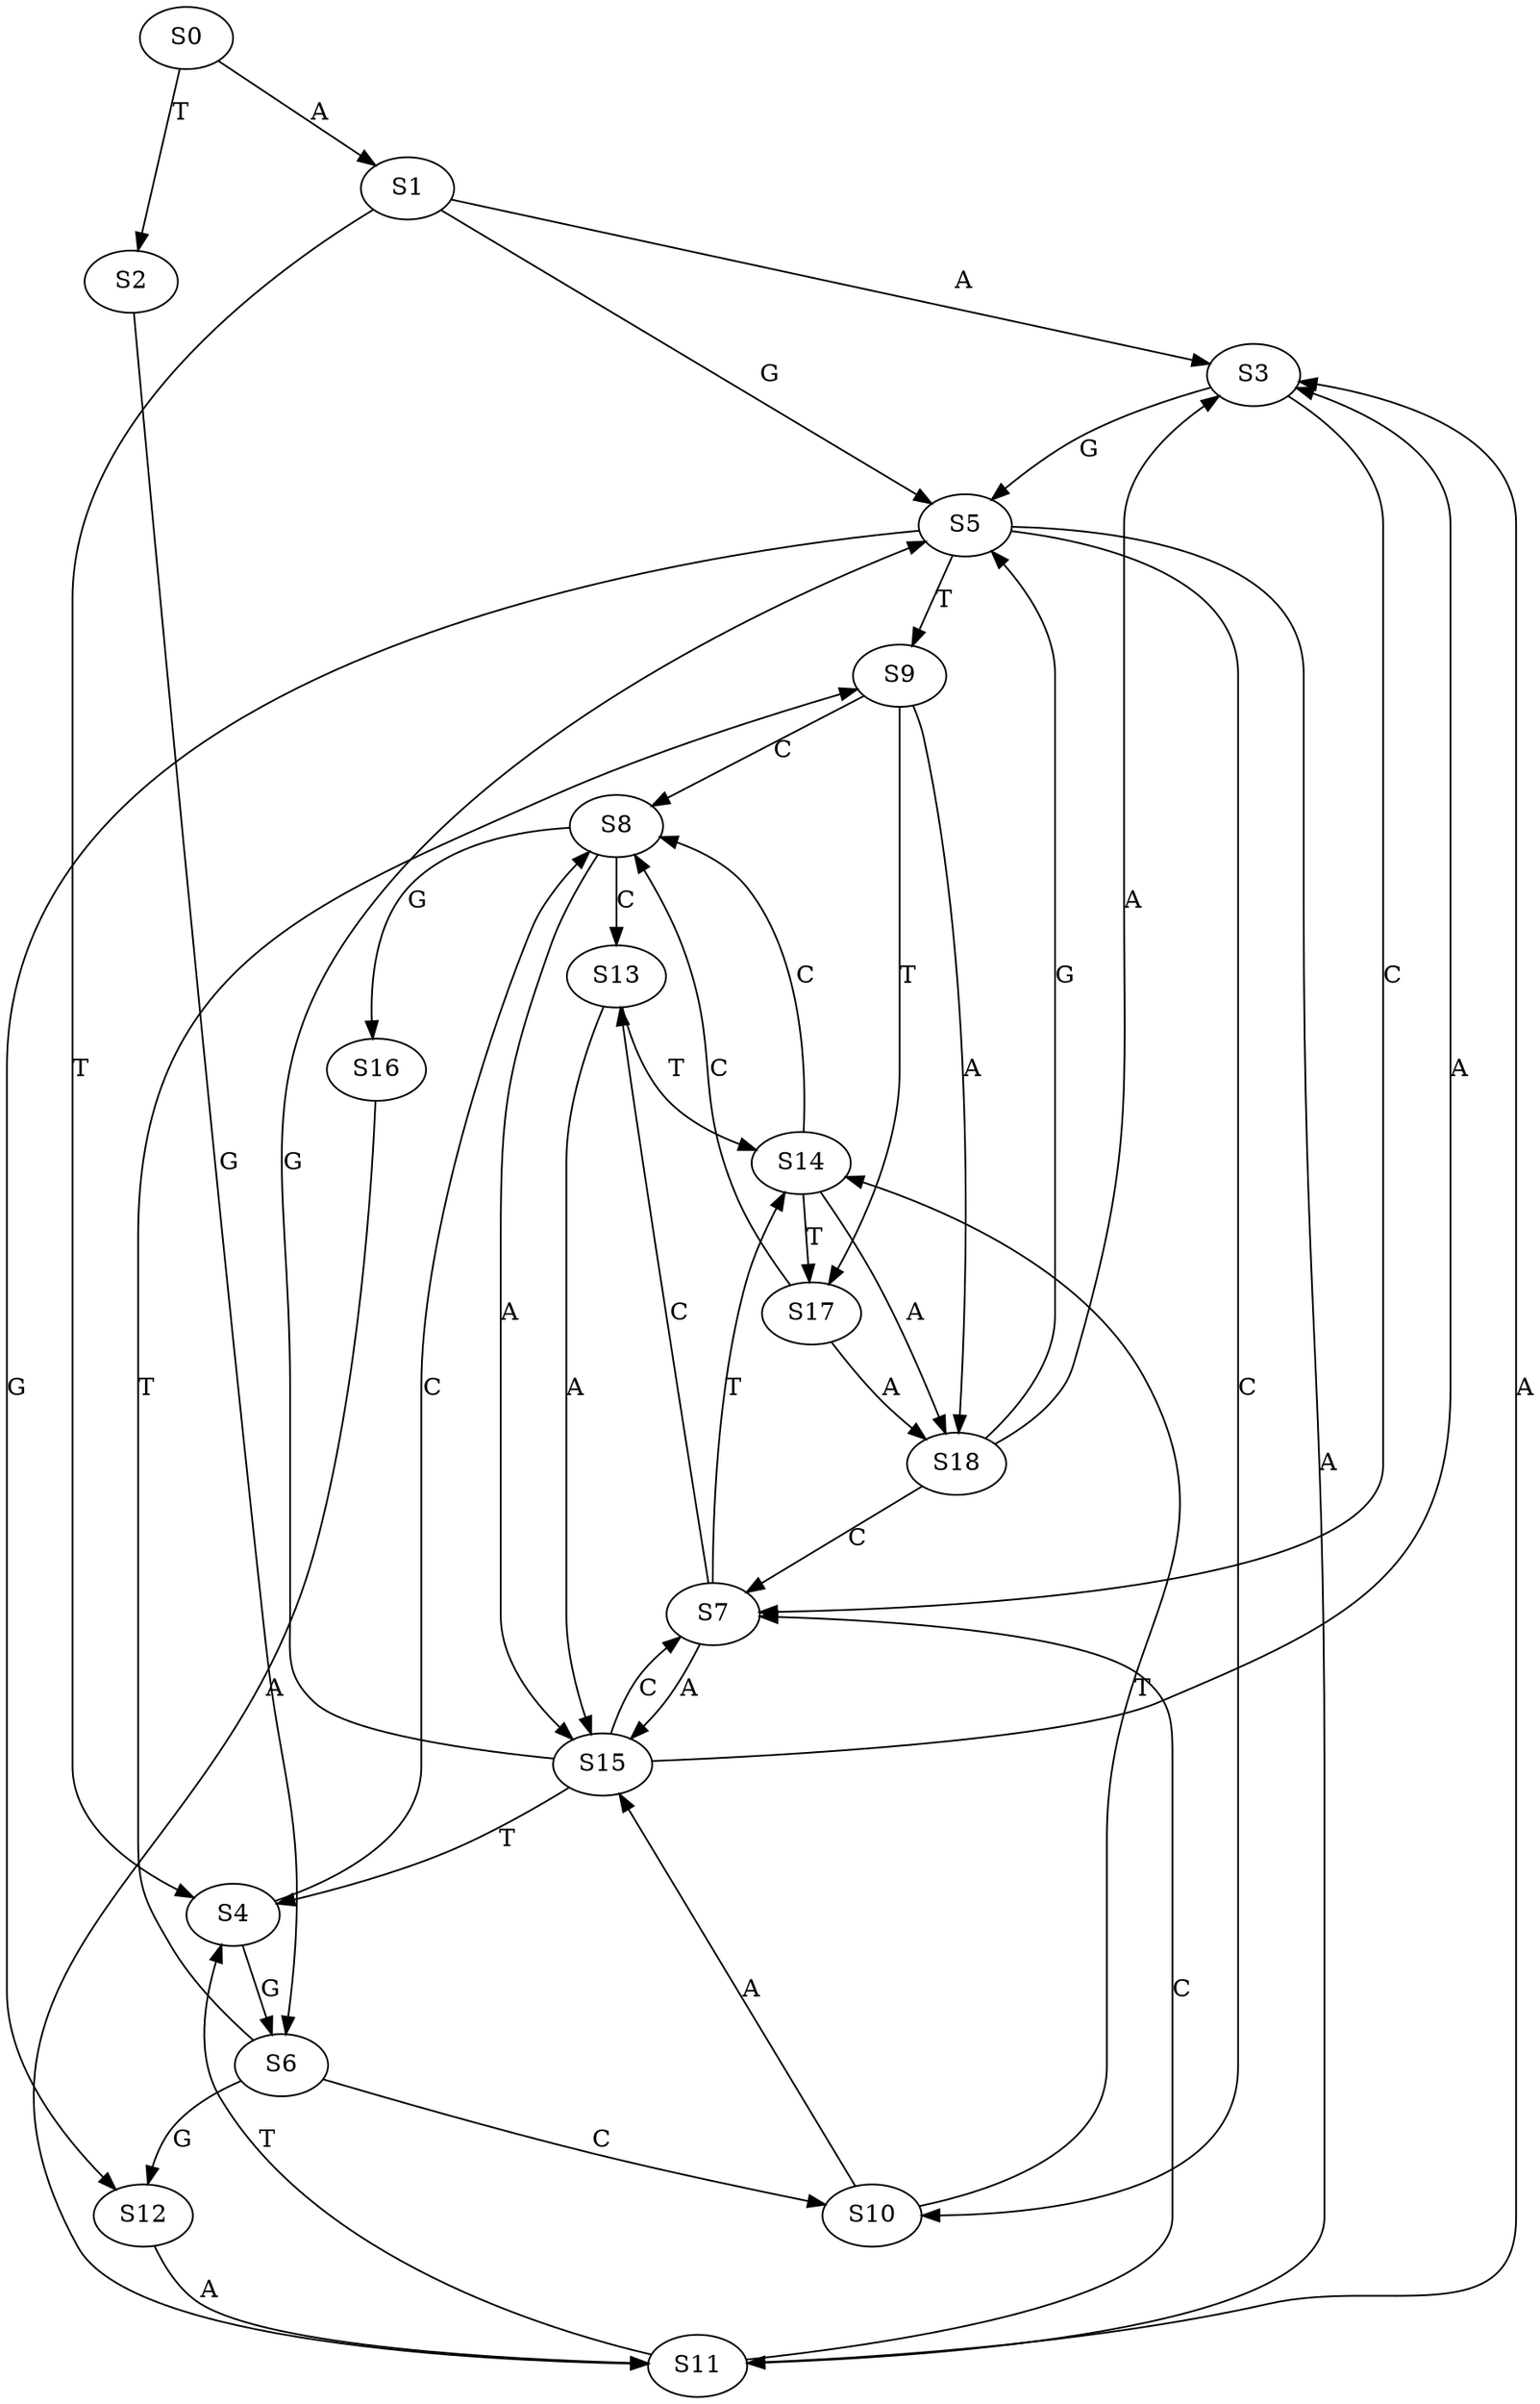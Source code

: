 strict digraph  {
	S0 -> S1 [ label = A ];
	S0 -> S2 [ label = T ];
	S1 -> S3 [ label = A ];
	S1 -> S4 [ label = T ];
	S1 -> S5 [ label = G ];
	S2 -> S6 [ label = G ];
	S3 -> S5 [ label = G ];
	S3 -> S7 [ label = C ];
	S4 -> S6 [ label = G ];
	S4 -> S8 [ label = C ];
	S5 -> S9 [ label = T ];
	S5 -> S10 [ label = C ];
	S5 -> S11 [ label = A ];
	S5 -> S12 [ label = G ];
	S6 -> S10 [ label = C ];
	S6 -> S12 [ label = G ];
	S6 -> S9 [ label = T ];
	S7 -> S13 [ label = C ];
	S7 -> S14 [ label = T ];
	S7 -> S15 [ label = A ];
	S8 -> S15 [ label = A ];
	S8 -> S13 [ label = C ];
	S8 -> S16 [ label = G ];
	S9 -> S8 [ label = C ];
	S9 -> S17 [ label = T ];
	S9 -> S18 [ label = A ];
	S10 -> S15 [ label = A ];
	S10 -> S14 [ label = T ];
	S11 -> S4 [ label = T ];
	S11 -> S3 [ label = A ];
	S11 -> S7 [ label = C ];
	S12 -> S11 [ label = A ];
	S13 -> S15 [ label = A ];
	S13 -> S14 [ label = T ];
	S14 -> S17 [ label = T ];
	S14 -> S8 [ label = C ];
	S14 -> S18 [ label = A ];
	S15 -> S5 [ label = G ];
	S15 -> S4 [ label = T ];
	S15 -> S3 [ label = A ];
	S15 -> S7 [ label = C ];
	S16 -> S11 [ label = A ];
	S17 -> S18 [ label = A ];
	S17 -> S8 [ label = C ];
	S18 -> S5 [ label = G ];
	S18 -> S7 [ label = C ];
	S18 -> S3 [ label = A ];
}
